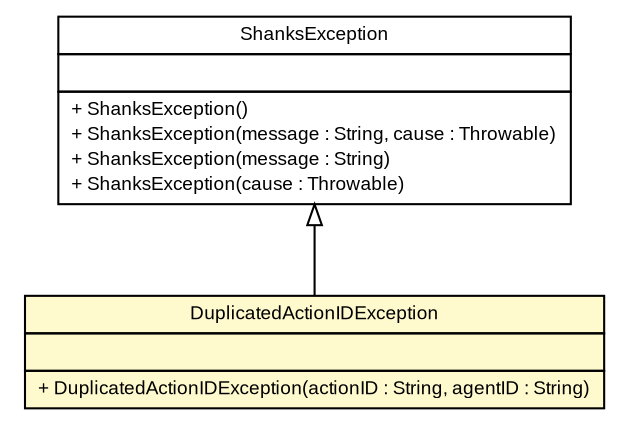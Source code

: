 #!/usr/local/bin/dot
#
# Class diagram 
# Generated by UMLGraph version 5.1 (http://www.umlgraph.org/)
#

digraph G {
	edge [fontname="arial",fontsize=10,labelfontname="arial",labelfontsize=10];
	node [fontname="arial",fontsize=10,shape=plaintext];
	nodesep=0.25;
	ranksep=0.5;
	// es.upm.dit.gsi.shanks.agent.exception.DuplicatedActionIDException
	c3767 [label=<<table title="es.upm.dit.gsi.shanks.agent.exception.DuplicatedActionIDException" border="0" cellborder="1" cellspacing="0" cellpadding="2" port="p" bgcolor="lemonChiffon" href="./DuplicatedActionIDException.html">
		<tr><td><table border="0" cellspacing="0" cellpadding="1">
<tr><td align="center" balign="center"> DuplicatedActionIDException </td></tr>
		</table></td></tr>
		<tr><td><table border="0" cellspacing="0" cellpadding="1">
<tr><td align="left" balign="left">  </td></tr>
		</table></td></tr>
		<tr><td><table border="0" cellspacing="0" cellpadding="1">
<tr><td align="left" balign="left"> + DuplicatedActionIDException(actionID : String, agentID : String) </td></tr>
		</table></td></tr>
		</table>>, fontname="arial", fontcolor="black", fontsize=9.0];
	// es.upm.dit.gsi.shanks.exception.ShanksException
	c3773 [label=<<table title="es.upm.dit.gsi.shanks.exception.ShanksException" border="0" cellborder="1" cellspacing="0" cellpadding="2" port="p" href="../../exception/ShanksException.html">
		<tr><td><table border="0" cellspacing="0" cellpadding="1">
<tr><td align="center" balign="center"> ShanksException </td></tr>
		</table></td></tr>
		<tr><td><table border="0" cellspacing="0" cellpadding="1">
<tr><td align="left" balign="left">  </td></tr>
		</table></td></tr>
		<tr><td><table border="0" cellspacing="0" cellpadding="1">
<tr><td align="left" balign="left"> + ShanksException() </td></tr>
<tr><td align="left" balign="left"> + ShanksException(message : String, cause : Throwable) </td></tr>
<tr><td align="left" balign="left"> + ShanksException(message : String) </td></tr>
<tr><td align="left" balign="left"> + ShanksException(cause : Throwable) </td></tr>
		</table></td></tr>
		</table>>, fontname="arial", fontcolor="black", fontsize=9.0];
	//es.upm.dit.gsi.shanks.agent.exception.DuplicatedActionIDException extends es.upm.dit.gsi.shanks.exception.ShanksException
	c3773:p -> c3767:p [dir=back,arrowtail=empty];
}

